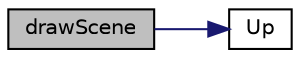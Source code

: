 digraph "drawScene"
{
 // INTERACTIVE_SVG=YES
 // LATEX_PDF_SIZE
  edge [fontname="Helvetica",fontsize="10",labelfontname="Helvetica",labelfontsize="10"];
  node [fontname="Helvetica",fontsize="10",shape=record];
  rankdir="LR";
  Node1 [label="drawScene",height=0.2,width=0.4,color="black", fillcolor="grey75", style="filled", fontcolor="black",tooltip=" "];
  Node1 -> Node2 [color="midnightblue",fontsize="10",style="solid",fontname="Helvetica"];
  Node2 [label="Up",height=0.2,width=0.4,color="black", fillcolor="white", style="filled",URL="$main_8cpp.html#a3f91847150ad78132835be5c3794e227",tooltip="Up vector of the camera."];
}
